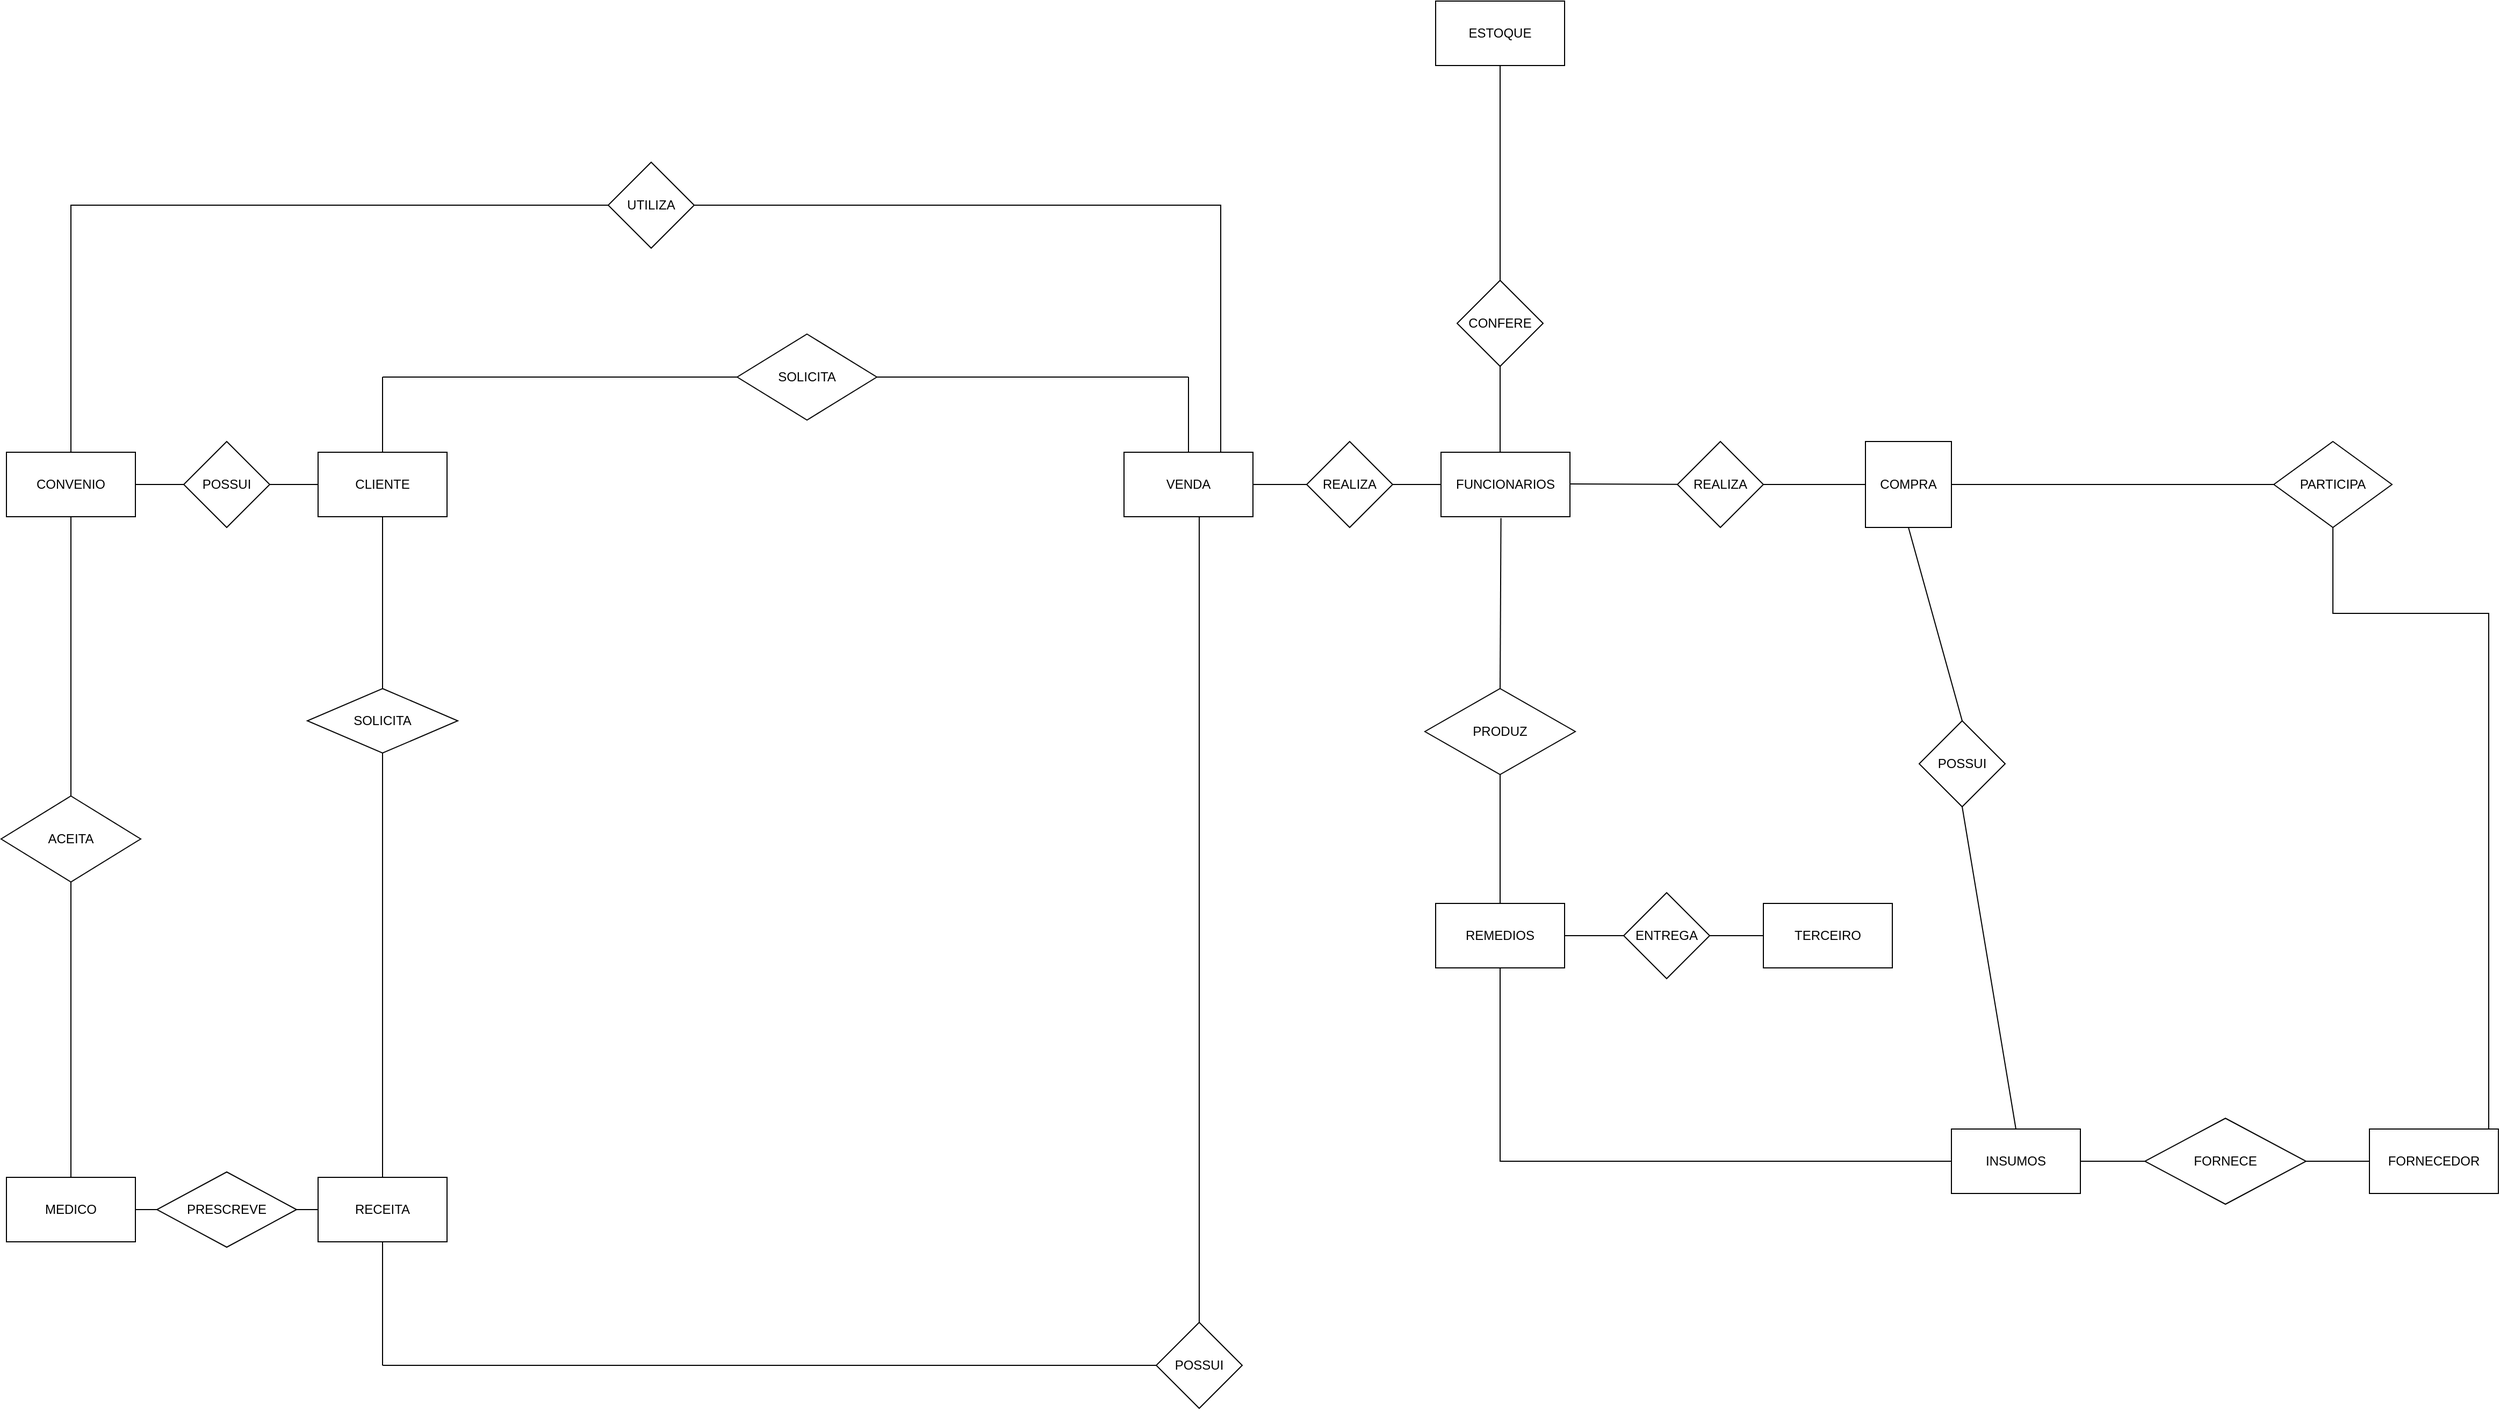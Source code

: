 <mxfile version="20.4.0" type="github">
  <diagram id="HjytBulnDXZ1NcBucnhl" name="Página-1">
    <mxGraphModel dx="3547" dy="1762" grid="1" gridSize="10" guides="1" tooltips="1" connect="1" arrows="1" fold="1" page="1" pageScale="1" pageWidth="1169" pageHeight="827" math="0" shadow="0">
      <root>
        <mxCell id="0" />
        <mxCell id="1" parent="0" />
        <mxCell id="ITSeb_m-zfGMZpmWsboJ-1" value="TERCEIRO" style="rounded=0;whiteSpace=wrap;html=1;" parent="1" vertex="1">
          <mxGeometry x="1425" y="650" width="120" height="60" as="geometry" />
        </mxCell>
        <mxCell id="ITSeb_m-zfGMZpmWsboJ-2" value="CLIENTE" style="rounded=0;whiteSpace=wrap;html=1;" parent="1" vertex="1">
          <mxGeometry x="80" y="230" width="120" height="60" as="geometry" />
        </mxCell>
        <mxCell id="ITSeb_m-zfGMZpmWsboJ-4" value="FUNCIONARIOS" style="rounded=0;whiteSpace=wrap;html=1;" parent="1" vertex="1">
          <mxGeometry x="1125" y="230" width="120" height="60" as="geometry" />
        </mxCell>
        <mxCell id="ITSeb_m-zfGMZpmWsboJ-5" value="MEDICO" style="rounded=0;whiteSpace=wrap;html=1;" parent="1" vertex="1">
          <mxGeometry x="-210" y="905" width="120" height="60" as="geometry" />
        </mxCell>
        <mxCell id="3ppEbEcFCZFRNam6L1gz-1" style="rounded=0;orthogonalLoop=1;jettySize=auto;html=1;entryX=0.5;entryY=0;entryDx=0;entryDy=0;endArrow=none;endFill=0;startArrow=none;" parent="1" source="M7luwI7NAtwwzSV8x5KO-3" target="ITSeb_m-zfGMZpmWsboJ-5" edge="1">
          <mxGeometry relative="1" as="geometry" />
        </mxCell>
        <mxCell id="ITSeb_m-zfGMZpmWsboJ-11" value="CONVENIO" style="rounded=0;whiteSpace=wrap;html=1;" parent="1" vertex="1">
          <mxGeometry x="-210" y="230" width="120" height="60" as="geometry" />
        </mxCell>
        <mxCell id="ITSeb_m-zfGMZpmWsboJ-13" value="RECEITA" style="rounded=0;whiteSpace=wrap;html=1;" parent="1" vertex="1">
          <mxGeometry x="80" y="905" width="120" height="60" as="geometry" />
        </mxCell>
        <mxCell id="ITSeb_m-zfGMZpmWsboJ-14" value="ESTOQUE" style="rounded=0;whiteSpace=wrap;html=1;" parent="1" vertex="1">
          <mxGeometry x="1120" y="-190" width="120" height="60" as="geometry" />
        </mxCell>
        <mxCell id="3ppEbEcFCZFRNam6L1gz-3" style="edgeStyle=none;rounded=0;orthogonalLoop=1;jettySize=auto;html=1;entryX=0;entryY=0.5;entryDx=0;entryDy=0;endArrow=none;endFill=0;" parent="1" source="ITSeb_m-zfGMZpmWsboJ-15" target="ITSeb_m-zfGMZpmWsboJ-101" edge="1">
          <mxGeometry relative="1" as="geometry">
            <Array as="points">
              <mxPoint x="1180" y="890" />
            </Array>
          </mxGeometry>
        </mxCell>
        <mxCell id="ITSeb_m-zfGMZpmWsboJ-15" value="REMEDIOS" style="rounded=0;whiteSpace=wrap;html=1;" parent="1" vertex="1">
          <mxGeometry x="1120" y="650" width="120" height="60" as="geometry" />
        </mxCell>
        <mxCell id="ITSeb_m-zfGMZpmWsboJ-20" value="" style="endArrow=none;html=1;rounded=0;exitX=0.5;exitY=0;exitDx=0;exitDy=0;entryX=0.5;entryY=1;entryDx=0;entryDy=0;startArrow=none;" parent="1" source="ITSeb_m-zfGMZpmWsboJ-22" target="ITSeb_m-zfGMZpmWsboJ-2" edge="1">
          <mxGeometry width="50" height="50" relative="1" as="geometry">
            <mxPoint x="120" y="340" as="sourcePoint" />
            <mxPoint x="170" y="290" as="targetPoint" />
          </mxGeometry>
        </mxCell>
        <mxCell id="ITSeb_m-zfGMZpmWsboJ-23" value="" style="endArrow=none;html=1;rounded=0;entryX=0;entryY=0.5;entryDx=0;entryDy=0;exitX=1;exitY=0.5;exitDx=0;exitDy=0;startArrow=none;" parent="1" target="ITSeb_m-zfGMZpmWsboJ-5" edge="1">
          <mxGeometry width="50" height="50" relative="1" as="geometry">
            <mxPoint x="-210" y="935" as="sourcePoint" />
            <mxPoint x="-340" y="905" as="targetPoint" />
          </mxGeometry>
        </mxCell>
        <mxCell id="ITSeb_m-zfGMZpmWsboJ-28" value="VENDA" style="rounded=0;whiteSpace=wrap;html=1;" parent="1" vertex="1">
          <mxGeometry x="830" y="230" width="120" height="60" as="geometry" />
        </mxCell>
        <mxCell id="ITSeb_m-zfGMZpmWsboJ-29" value="" style="endArrow=none;html=1;rounded=0;" parent="1" edge="1">
          <mxGeometry width="50" height="50" relative="1" as="geometry">
            <mxPoint x="140" y="230" as="sourcePoint" />
            <mxPoint x="140" y="160" as="targetPoint" />
          </mxGeometry>
        </mxCell>
        <mxCell id="ITSeb_m-zfGMZpmWsboJ-31" value="" style="endArrow=none;html=1;rounded=0;startArrow=none;" parent="1" source="ITSeb_m-zfGMZpmWsboJ-33" edge="1">
          <mxGeometry width="50" height="50" relative="1" as="geometry">
            <mxPoint x="140" y="160" as="sourcePoint" />
            <mxPoint x="890" y="160" as="targetPoint" />
          </mxGeometry>
        </mxCell>
        <mxCell id="ITSeb_m-zfGMZpmWsboJ-32" value="" style="endArrow=none;html=1;rounded=0;exitX=0.5;exitY=0;exitDx=0;exitDy=0;" parent="1" source="ITSeb_m-zfGMZpmWsboJ-28" edge="1">
          <mxGeometry width="50" height="50" relative="1" as="geometry">
            <mxPoint x="480" y="220" as="sourcePoint" />
            <mxPoint x="890" y="160" as="targetPoint" />
          </mxGeometry>
        </mxCell>
        <mxCell id="ITSeb_m-zfGMZpmWsboJ-33" value="SOLICITA" style="rhombus;whiteSpace=wrap;html=1;" parent="1" vertex="1">
          <mxGeometry x="470" y="120" width="130" height="80" as="geometry" />
        </mxCell>
        <mxCell id="ITSeb_m-zfGMZpmWsboJ-34" value="" style="endArrow=none;html=1;rounded=0;" parent="1" target="ITSeb_m-zfGMZpmWsboJ-33" edge="1">
          <mxGeometry width="50" height="50" relative="1" as="geometry">
            <mxPoint x="140" y="160" as="sourcePoint" />
            <mxPoint x="560" y="160" as="targetPoint" />
          </mxGeometry>
        </mxCell>
        <mxCell id="ITSeb_m-zfGMZpmWsboJ-22" value="SOLICITA" style="rhombus;whiteSpace=wrap;html=1;" parent="1" vertex="1">
          <mxGeometry x="70" y="450" width="140" height="60" as="geometry" />
        </mxCell>
        <mxCell id="ITSeb_m-zfGMZpmWsboJ-41" value="" style="endArrow=none;html=1;rounded=0;exitX=0.5;exitY=0;exitDx=0;exitDy=0;entryX=0.5;entryY=1;entryDx=0;entryDy=0;" parent="1" source="ITSeb_m-zfGMZpmWsboJ-13" target="ITSeb_m-zfGMZpmWsboJ-22" edge="1">
          <mxGeometry width="50" height="50" relative="1" as="geometry">
            <mxPoint x="140" y="905" as="sourcePoint" />
            <mxPoint x="140" y="290" as="targetPoint" />
          </mxGeometry>
        </mxCell>
        <mxCell id="ITSeb_m-zfGMZpmWsboJ-43" value="" style="endArrow=none;html=1;rounded=0;entryX=1;entryY=0.5;entryDx=0;entryDy=0;exitX=0;exitY=0.5;exitDx=0;exitDy=0;" parent="1" source="ITSeb_m-zfGMZpmWsboJ-13" target="ITSeb_m-zfGMZpmWsboJ-5" edge="1">
          <mxGeometry width="50" height="50" relative="1" as="geometry">
            <mxPoint x="-350" y="935" as="sourcePoint" />
            <mxPoint x="-140" y="935" as="targetPoint" />
          </mxGeometry>
        </mxCell>
        <mxCell id="ITSeb_m-zfGMZpmWsboJ-46" value="" style="endArrow=none;html=1;rounded=0;entryX=0.465;entryY=1.02;entryDx=0;entryDy=0;exitX=0.5;exitY=0;exitDx=0;exitDy=0;entryPerimeter=0;startArrow=none;" parent="1" source="ITSeb_m-zfGMZpmWsboJ-58" target="ITSeb_m-zfGMZpmWsboJ-4" edge="1">
          <mxGeometry width="50" height="50" relative="1" as="geometry">
            <mxPoint x="1130" y="570" as="sourcePoint" />
            <mxPoint x="1180" y="520" as="targetPoint" />
          </mxGeometry>
        </mxCell>
        <mxCell id="ITSeb_m-zfGMZpmWsboJ-53" value="" style="endArrow=none;html=1;rounded=0;" parent="1" edge="1">
          <mxGeometry width="50" height="50" relative="1" as="geometry">
            <mxPoint x="140" y="1080" as="sourcePoint" />
            <mxPoint x="140" y="965" as="targetPoint" />
          </mxGeometry>
        </mxCell>
        <mxCell id="ITSeb_m-zfGMZpmWsboJ-54" value="" style="endArrow=none;html=1;rounded=0;startArrow=none;" parent="1" source="ITSeb_m-zfGMZpmWsboJ-56" edge="1">
          <mxGeometry width="50" height="50" relative="1" as="geometry">
            <mxPoint x="140" y="1080" as="sourcePoint" />
            <mxPoint x="900" y="1080" as="targetPoint" />
          </mxGeometry>
        </mxCell>
        <mxCell id="ITSeb_m-zfGMZpmWsboJ-55" value="" style="endArrow=none;html=1;rounded=0;" parent="1" edge="1">
          <mxGeometry width="50" height="50" relative="1" as="geometry">
            <mxPoint x="900" y="1080" as="sourcePoint" />
            <mxPoint x="900" y="290" as="targetPoint" />
          </mxGeometry>
        </mxCell>
        <mxCell id="ITSeb_m-zfGMZpmWsboJ-56" value="POSSUI" style="rhombus;whiteSpace=wrap;html=1;" parent="1" vertex="1">
          <mxGeometry x="860" y="1040" width="80" height="80" as="geometry" />
        </mxCell>
        <mxCell id="ITSeb_m-zfGMZpmWsboJ-57" value="" style="endArrow=none;html=1;rounded=0;" parent="1" target="ITSeb_m-zfGMZpmWsboJ-56" edge="1">
          <mxGeometry width="50" height="50" relative="1" as="geometry">
            <mxPoint x="140.0" y="1080" as="sourcePoint" />
            <mxPoint x="900.0" y="1080" as="targetPoint" />
          </mxGeometry>
        </mxCell>
        <mxCell id="ITSeb_m-zfGMZpmWsboJ-58" value="PRODUZ" style="rhombus;whiteSpace=wrap;html=1;" parent="1" vertex="1">
          <mxGeometry x="1110" y="450" width="140" height="80" as="geometry" />
        </mxCell>
        <mxCell id="ITSeb_m-zfGMZpmWsboJ-60" value="" style="endArrow=none;html=1;rounded=0;entryX=0.5;entryY=1;entryDx=0;entryDy=0;exitX=0.5;exitY=0;exitDx=0;exitDy=0;" parent="1" source="ITSeb_m-zfGMZpmWsboJ-15" target="ITSeb_m-zfGMZpmWsboJ-58" edge="1">
          <mxGeometry width="50" height="50" relative="1" as="geometry">
            <mxPoint x="1180.0" y="650" as="sourcePoint" />
            <mxPoint x="1180.8" y="291.2" as="targetPoint" />
          </mxGeometry>
        </mxCell>
        <mxCell id="ITSeb_m-zfGMZpmWsboJ-63" value="" style="endArrow=none;html=1;rounded=0;entryX=0;entryY=0.5;entryDx=0;entryDy=0;startArrow=none;" parent="1" source="ITSeb_m-zfGMZpmWsboJ-65" target="ITSeb_m-zfGMZpmWsboJ-2" edge="1">
          <mxGeometry width="50" height="50" relative="1" as="geometry">
            <mxPoint x="-60" y="260" as="sourcePoint" />
            <mxPoint x="-10" y="210" as="targetPoint" />
          </mxGeometry>
        </mxCell>
        <mxCell id="ITSeb_m-zfGMZpmWsboJ-65" value="POSSUI" style="rhombus;whiteSpace=wrap;html=1;" parent="1" vertex="1">
          <mxGeometry x="-45" y="220" width="80" height="80" as="geometry" />
        </mxCell>
        <mxCell id="ITSeb_m-zfGMZpmWsboJ-66" value="" style="endArrow=none;html=1;rounded=0;entryX=0;entryY=0.5;entryDx=0;entryDy=0;exitX=1;exitY=0.5;exitDx=0;exitDy=0;" parent="1" target="ITSeb_m-zfGMZpmWsboJ-65" edge="1" source="ITSeb_m-zfGMZpmWsboJ-11">
          <mxGeometry width="50" height="50" relative="1" as="geometry">
            <mxPoint x="-60" y="260" as="sourcePoint" />
            <mxPoint x="80" y="260" as="targetPoint" />
          </mxGeometry>
        </mxCell>
        <mxCell id="ITSeb_m-zfGMZpmWsboJ-76" value="" style="endArrow=none;html=1;rounded=0;entryX=0;entryY=0.5;entryDx=0;entryDy=0;startArrow=none;" parent="1" source="ITSeb_m-zfGMZpmWsboJ-77" target="ITSeb_m-zfGMZpmWsboJ-1" edge="1">
          <mxGeometry width="50" height="50" relative="1" as="geometry">
            <mxPoint x="1240" y="680" as="sourcePoint" />
            <mxPoint x="1290" y="630" as="targetPoint" />
          </mxGeometry>
        </mxCell>
        <mxCell id="ITSeb_m-zfGMZpmWsboJ-77" value="ENTREGA" style="rhombus;whiteSpace=wrap;html=1;" parent="1" vertex="1">
          <mxGeometry x="1295" y="640" width="80" height="80" as="geometry" />
        </mxCell>
        <mxCell id="ITSeb_m-zfGMZpmWsboJ-78" value="" style="endArrow=none;html=1;rounded=0;entryX=0;entryY=0.5;entryDx=0;entryDy=0;" parent="1" target="ITSeb_m-zfGMZpmWsboJ-77" edge="1">
          <mxGeometry width="50" height="50" relative="1" as="geometry">
            <mxPoint x="1240" y="680" as="sourcePoint" />
            <mxPoint x="1425" y="680" as="targetPoint" />
          </mxGeometry>
        </mxCell>
        <mxCell id="ITSeb_m-zfGMZpmWsboJ-83" value="" style="endArrow=none;html=1;rounded=0;entryX=0.5;entryY=1;entryDx=0;entryDy=0;startArrow=none;" parent="1" source="ITSeb_m-zfGMZpmWsboJ-84" target="ITSeb_m-zfGMZpmWsboJ-14" edge="1">
          <mxGeometry width="50" height="50" relative="1" as="geometry">
            <mxPoint x="460" y="230" as="sourcePoint" />
            <mxPoint x="510" y="180" as="targetPoint" />
          </mxGeometry>
        </mxCell>
        <mxCell id="ITSeb_m-zfGMZpmWsboJ-84" value="CONFERE" style="rhombus;whiteSpace=wrap;html=1;" parent="1" vertex="1">
          <mxGeometry x="1140" y="70" width="80" height="80" as="geometry" />
        </mxCell>
        <mxCell id="ITSeb_m-zfGMZpmWsboJ-96" value="" style="endArrow=none;html=1;rounded=0;exitX=1;exitY=0.5;exitDx=0;exitDy=0;" parent="1" source="ITSeb_m-zfGMZpmWsboJ-28" edge="1">
          <mxGeometry width="50" height="50" relative="1" as="geometry">
            <mxPoint x="1075" y="310" as="sourcePoint" />
            <mxPoint x="1125" y="260" as="targetPoint" />
          </mxGeometry>
        </mxCell>
        <mxCell id="ITSeb_m-zfGMZpmWsboJ-104" value="" style="endArrow=none;html=1;rounded=0;entryX=0.5;entryY=1;entryDx=0;entryDy=0;" parent="1" target="ITSeb_m-zfGMZpmWsboJ-84" edge="1">
          <mxGeometry width="50" height="50" relative="1" as="geometry">
            <mxPoint x="1180" y="230" as="sourcePoint" />
            <mxPoint x="1190" y="150" as="targetPoint" />
          </mxGeometry>
        </mxCell>
        <mxCell id="ITSeb_m-zfGMZpmWsboJ-109" value="REALIZA" style="rhombus;whiteSpace=wrap;html=1;" parent="1" vertex="1">
          <mxGeometry x="1000" y="220" width="80" height="80" as="geometry" />
        </mxCell>
        <mxCell id="ITSeb_m-zfGMZpmWsboJ-114" value="REALIZA" style="rhombus;whiteSpace=wrap;html=1;" parent="1" vertex="1">
          <mxGeometry x="1345" y="220" width="80" height="80" as="geometry" />
        </mxCell>
        <mxCell id="ITSeb_m-zfGMZpmWsboJ-115" value="" style="endArrow=none;html=1;rounded=0;" parent="1" target="ITSeb_m-zfGMZpmWsboJ-114" edge="1">
          <mxGeometry width="50" height="50" relative="1" as="geometry">
            <mxPoint x="1245" y="259.5" as="sourcePoint" />
            <mxPoint x="1520" y="259.937" as="targetPoint" />
          </mxGeometry>
        </mxCell>
        <mxCell id="ITSeb_m-zfGMZpmWsboJ-97" value="FORNECEDOR" style="rounded=0;whiteSpace=wrap;html=1;direction=east;" parent="1" vertex="1">
          <mxGeometry x="1989" y="860" width="120" height="60" as="geometry" />
        </mxCell>
        <mxCell id="ITSeb_m-zfGMZpmWsboJ-98" value="" style="endArrow=none;html=1;rounded=0;startArrow=none;entryX=0;entryY=0.5;entryDx=0;entryDy=0;" parent="1" source="ITSeb_m-zfGMZpmWsboJ-99" target="ITSeb_m-zfGMZpmWsboJ-97" edge="1">
          <mxGeometry width="50" height="50" relative="1" as="geometry">
            <mxPoint x="1720" y="890" as="sourcePoint" />
            <mxPoint x="1770" y="840" as="targetPoint" />
          </mxGeometry>
        </mxCell>
        <mxCell id="ITSeb_m-zfGMZpmWsboJ-99" value="FORNECE" style="rhombus;whiteSpace=wrap;html=1;direction=east;" parent="1" vertex="1">
          <mxGeometry x="1780" y="850" width="150" height="80" as="geometry" />
        </mxCell>
        <mxCell id="ITSeb_m-zfGMZpmWsboJ-100" value="" style="endArrow=none;html=1;rounded=0;entryX=0;entryY=0.5;entryDx=0;entryDy=0;exitX=0;exitY=0.5;exitDx=0;exitDy=0;" parent="1" target="ITSeb_m-zfGMZpmWsboJ-99" edge="1">
          <mxGeometry width="50" height="50" relative="1" as="geometry">
            <mxPoint x="1720" y="890.0" as="sourcePoint" />
            <mxPoint x="1989" y="890" as="targetPoint" />
          </mxGeometry>
        </mxCell>
        <mxCell id="ITSeb_m-zfGMZpmWsboJ-101" value="INSUMOS" style="rounded=0;whiteSpace=wrap;html=1;direction=east;" parent="1" vertex="1">
          <mxGeometry x="1600" y="860" width="120" height="60" as="geometry" />
        </mxCell>
        <mxCell id="ITSeb_m-zfGMZpmWsboJ-110" value="" style="endArrow=none;html=1;rounded=0;exitX=0.5;exitY=1;exitDx=0;exitDy=0;entryX=0.5;entryY=0;entryDx=0;entryDy=0;startArrow=none;" parent="1" source="ITSeb_m-zfGMZpmWsboJ-120" target="ITSeb_m-zfGMZpmWsboJ-101" edge="1">
          <mxGeometry width="50" height="50" relative="1" as="geometry">
            <mxPoint x="1560" y="260" as="sourcePoint" />
            <mxPoint x="1560" y="-130" as="targetPoint" />
          </mxGeometry>
        </mxCell>
        <mxCell id="ITSeb_m-zfGMZpmWsboJ-111" value="" style="endArrow=none;html=1;rounded=0;startArrow=none;" parent="1" source="ITSeb_m-zfGMZpmWsboJ-112" edge="1">
          <mxGeometry width="50" height="50" relative="1" as="geometry">
            <mxPoint x="1245" y="259.5" as="sourcePoint" />
            <mxPoint x="1560" y="259.5" as="targetPoint" />
          </mxGeometry>
        </mxCell>
        <mxCell id="ITSeb_m-zfGMZpmWsboJ-112" value="COMPRA" style="whiteSpace=wrap;html=1;aspect=fixed;direction=east;" parent="1" vertex="1">
          <mxGeometry x="1520" y="220" width="80" height="80" as="geometry" />
        </mxCell>
        <mxCell id="ITSeb_m-zfGMZpmWsboJ-113" value="" style="endArrow=none;html=1;rounded=0;startArrow=none;" parent="1" source="ITSeb_m-zfGMZpmWsboJ-114" target="ITSeb_m-zfGMZpmWsboJ-112" edge="1">
          <mxGeometry width="50" height="50" relative="1" as="geometry">
            <mxPoint x="1245" y="259.5" as="sourcePoint" />
            <mxPoint x="1560" y="259.5" as="targetPoint" />
          </mxGeometry>
        </mxCell>
        <mxCell id="ITSeb_m-zfGMZpmWsboJ-117" style="rounded=0;orthogonalLoop=1;jettySize=auto;html=1;edgeStyle=orthogonalEdgeStyle;endArrow=none;endFill=0;entryX=0.5;entryY=0;entryDx=0;entryDy=0;exitX=0.5;exitY=1;exitDx=0;exitDy=0;" parent="1" source="ITSeb_m-zfGMZpmWsboJ-116" target="ITSeb_m-zfGMZpmWsboJ-97" edge="1">
          <mxGeometry relative="1" as="geometry">
            <mxPoint x="2010" y="-160" as="targetPoint" />
            <Array as="points">
              <mxPoint x="1955" y="380" />
              <mxPoint x="2100" y="380" />
              <mxPoint x="2100" y="860" />
            </Array>
          </mxGeometry>
        </mxCell>
        <mxCell id="ITSeb_m-zfGMZpmWsboJ-119" style="edgeStyle=orthogonalEdgeStyle;rounded=0;orthogonalLoop=1;jettySize=auto;html=1;endArrow=none;endFill=0;entryX=1;entryY=0.5;entryDx=0;entryDy=0;" parent="1" source="ITSeb_m-zfGMZpmWsboJ-116" target="ITSeb_m-zfGMZpmWsboJ-112" edge="1">
          <mxGeometry relative="1" as="geometry">
            <mxPoint x="1610" y="270" as="targetPoint" />
          </mxGeometry>
        </mxCell>
        <mxCell id="ITSeb_m-zfGMZpmWsboJ-116" value="PARTICIPA" style="rhombus;whiteSpace=wrap;html=1;direction=east;" parent="1" vertex="1">
          <mxGeometry x="1900" y="220" width="110" height="80" as="geometry" />
        </mxCell>
        <mxCell id="ITSeb_m-zfGMZpmWsboJ-120" value="POSSUI" style="rhombus;whiteSpace=wrap;html=1;direction=east;" parent="1" vertex="1">
          <mxGeometry x="1570" y="480" width="80" height="80" as="geometry" />
        </mxCell>
        <mxCell id="3ppEbEcFCZFRNam6L1gz-2" value="" style="endArrow=none;html=1;rounded=0;exitX=0.5;exitY=1;exitDx=0;exitDy=0;entryX=0.5;entryY=0;entryDx=0;entryDy=0;" parent="1" source="ITSeb_m-zfGMZpmWsboJ-112" target="ITSeb_m-zfGMZpmWsboJ-120" edge="1">
          <mxGeometry width="50" height="50" relative="1" as="geometry">
            <mxPoint x="1560" y="300" as="sourcePoint" />
            <mxPoint x="1660" y="860" as="targetPoint" />
          </mxGeometry>
        </mxCell>
        <mxCell id="M7luwI7NAtwwzSV8x5KO-2" value="PRESCREVE" style="rhombus;whiteSpace=wrap;html=1;" vertex="1" parent="1">
          <mxGeometry x="-70" y="900" width="130" height="70" as="geometry" />
        </mxCell>
        <mxCell id="M7luwI7NAtwwzSV8x5KO-3" value="ACEITA" style="rhombus;whiteSpace=wrap;html=1;" vertex="1" parent="1">
          <mxGeometry x="-215" y="550" width="130" height="80" as="geometry" />
        </mxCell>
        <mxCell id="M7luwI7NAtwwzSV8x5KO-4" value="" style="rounded=0;orthogonalLoop=1;jettySize=auto;html=1;entryX=0.5;entryY=0;entryDx=0;entryDy=0;endArrow=none;endFill=0;" edge="1" parent="1" source="ITSeb_m-zfGMZpmWsboJ-11" target="M7luwI7NAtwwzSV8x5KO-3">
          <mxGeometry relative="1" as="geometry">
            <mxPoint x="-150" y="290" as="sourcePoint" />
            <mxPoint x="-150" y="905" as="targetPoint" />
          </mxGeometry>
        </mxCell>
        <mxCell id="M7luwI7NAtwwzSV8x5KO-5" value="" style="endArrow=none;html=1;rounded=0;entryX=0.5;entryY=0;entryDx=0;entryDy=0;startArrow=none;" edge="1" parent="1" source="M7luwI7NAtwwzSV8x5KO-6" target="ITSeb_m-zfGMZpmWsboJ-11">
          <mxGeometry width="50" height="50" relative="1" as="geometry">
            <mxPoint x="920" y="230" as="sourcePoint" />
            <mxPoint x="970" y="180" as="targetPoint" />
            <Array as="points">
              <mxPoint x="-150" />
            </Array>
          </mxGeometry>
        </mxCell>
        <mxCell id="M7luwI7NAtwwzSV8x5KO-6" value="UTILIZA" style="rhombus;whiteSpace=wrap;html=1;" vertex="1" parent="1">
          <mxGeometry x="350" y="-40" width="80" height="80" as="geometry" />
        </mxCell>
        <mxCell id="M7luwI7NAtwwzSV8x5KO-7" value="" style="endArrow=none;html=1;rounded=0;entryX=1;entryY=0.5;entryDx=0;entryDy=0;" edge="1" parent="1" target="M7luwI7NAtwwzSV8x5KO-6">
          <mxGeometry width="50" height="50" relative="1" as="geometry">
            <mxPoint x="920" y="230" as="sourcePoint" />
            <mxPoint x="-150" y="230" as="targetPoint" />
            <Array as="points">
              <mxPoint x="920" />
            </Array>
          </mxGeometry>
        </mxCell>
      </root>
    </mxGraphModel>
  </diagram>
</mxfile>
